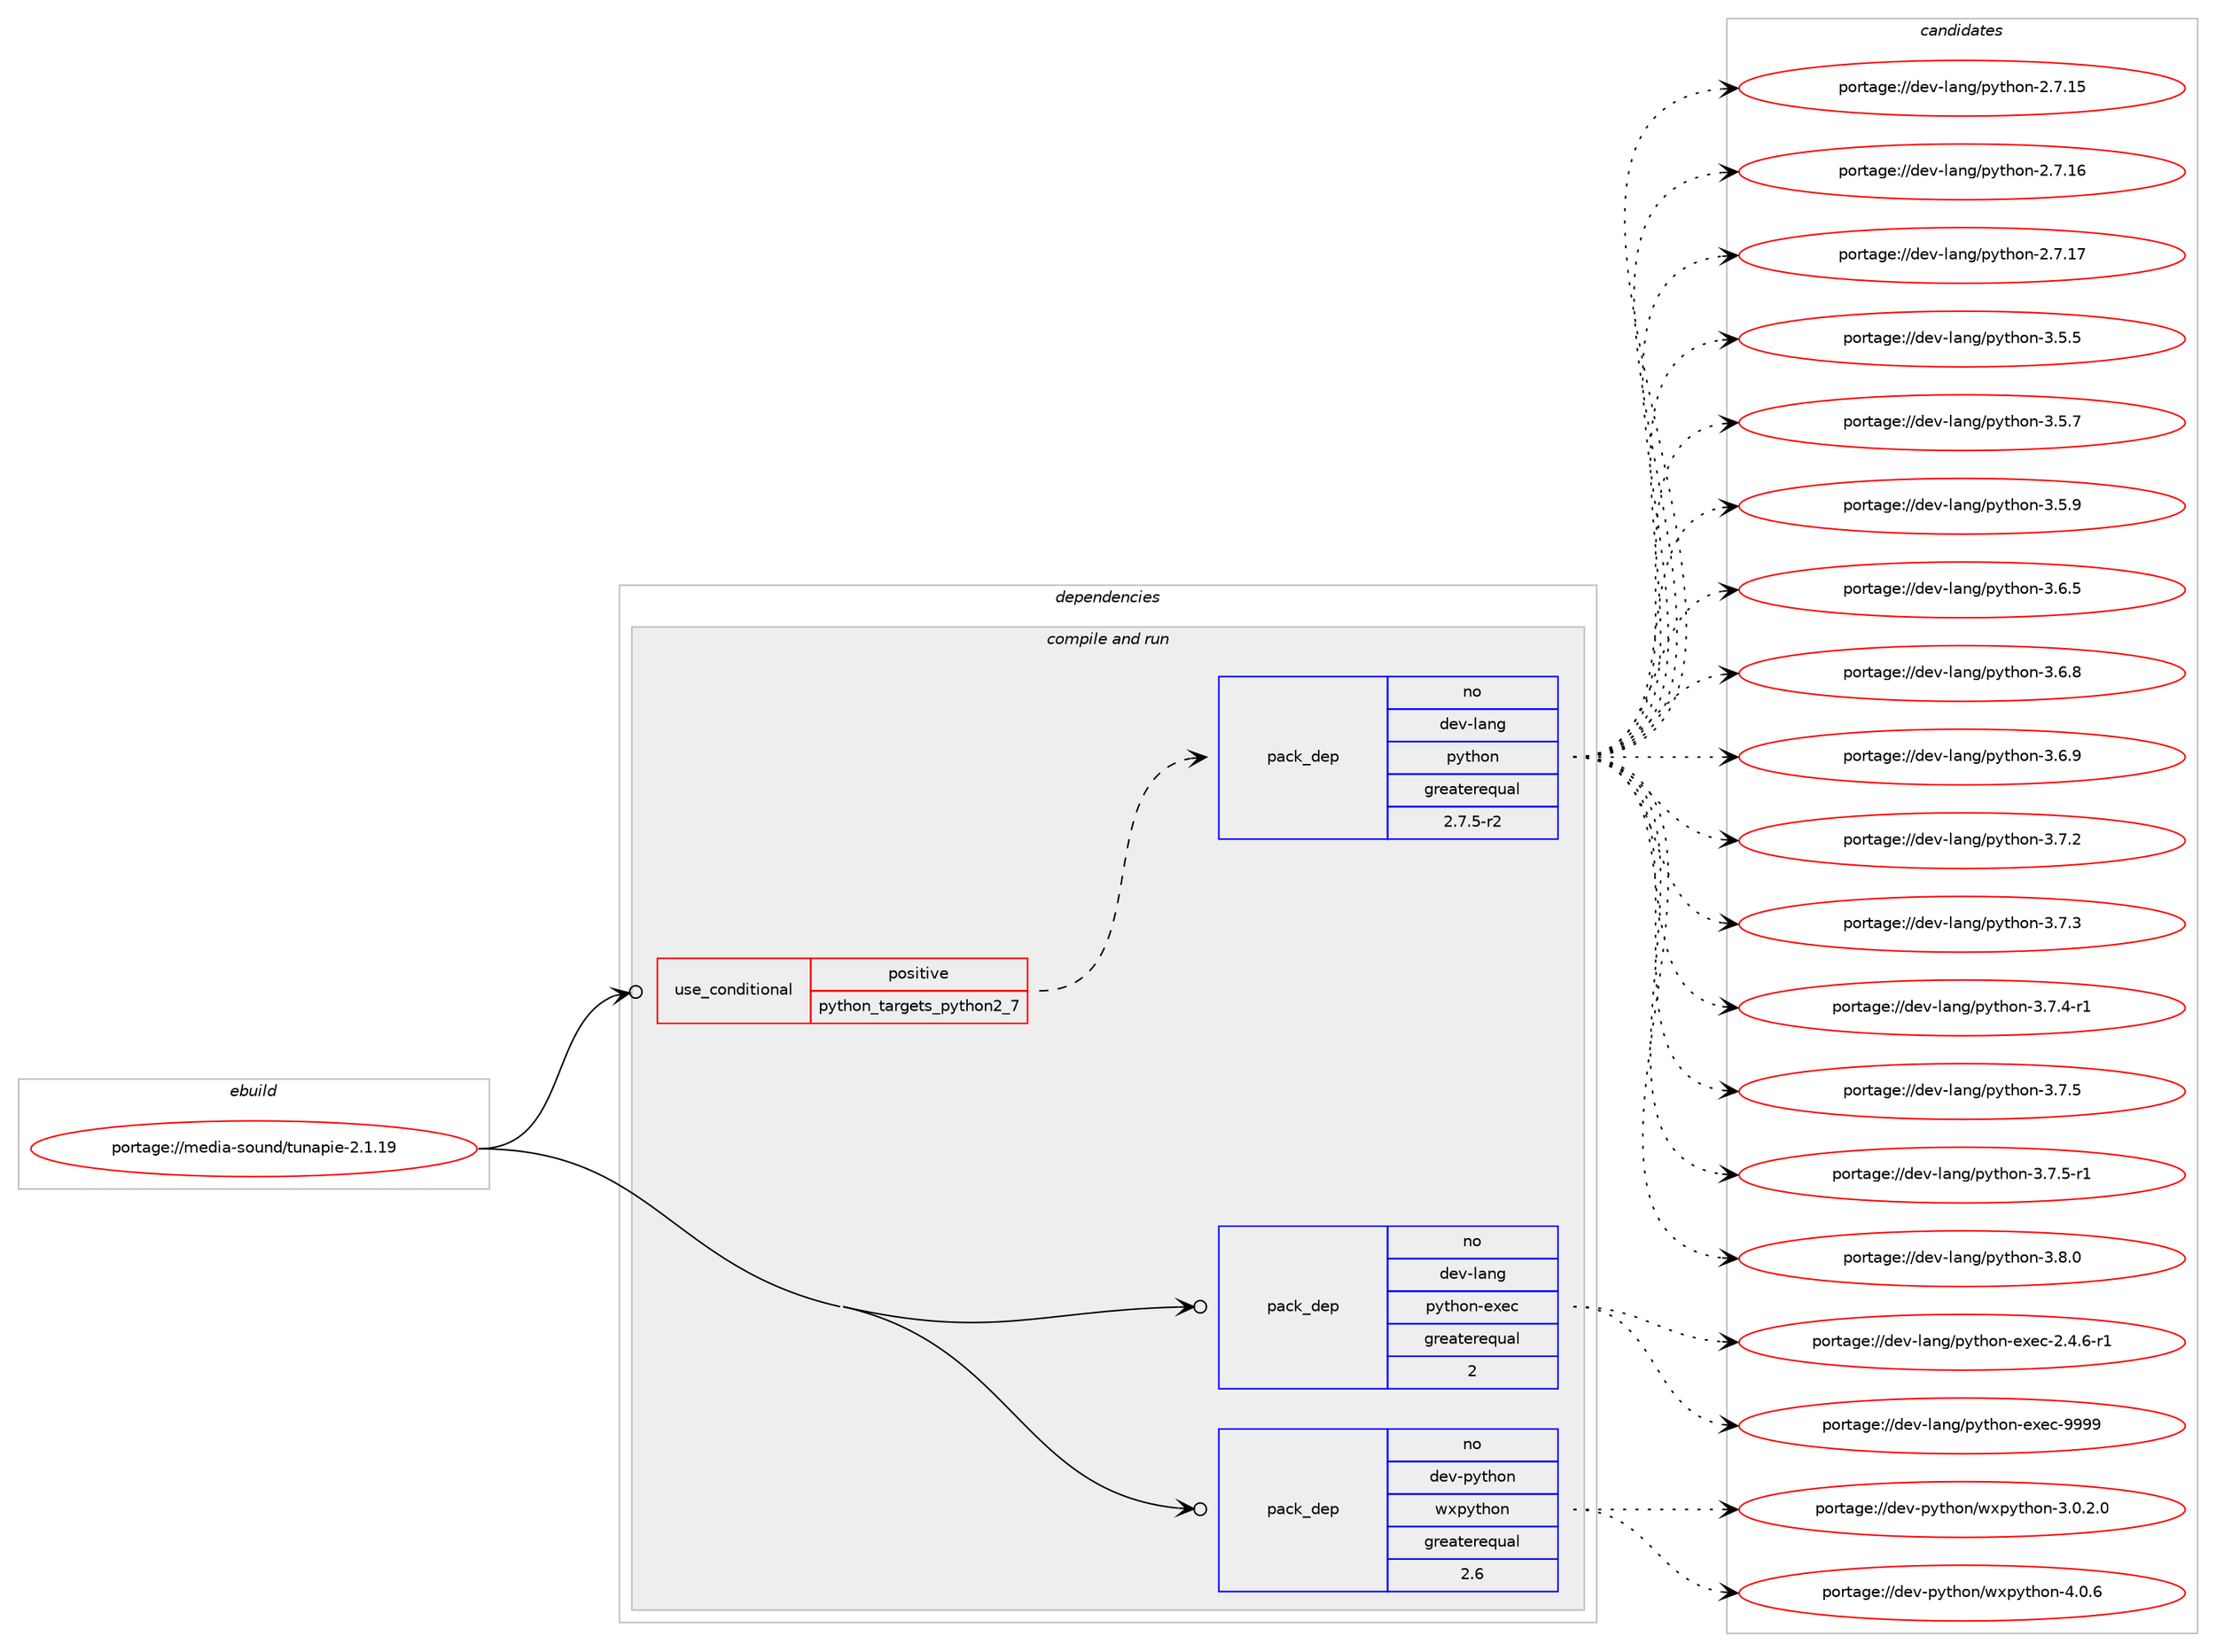 digraph prolog {

# *************
# Graph options
# *************

newrank=true;
concentrate=true;
compound=true;
graph [rankdir=LR,fontname=Helvetica,fontsize=10,ranksep=1.5];#, ranksep=2.5, nodesep=0.2];
edge  [arrowhead=vee];
node  [fontname=Helvetica,fontsize=10];

# **********
# The ebuild
# **********

subgraph cluster_leftcol {
color=gray;
rank=same;
label=<<i>ebuild</i>>;
id [label="portage://media-sound/tunapie-2.1.19", color=red, width=4, href="../media-sound/tunapie-2.1.19.svg"];
}

# ****************
# The dependencies
# ****************

subgraph cluster_midcol {
color=gray;
label=<<i>dependencies</i>>;
subgraph cluster_compile {
fillcolor="#eeeeee";
style=filled;
label=<<i>compile</i>>;
}
subgraph cluster_compileandrun {
fillcolor="#eeeeee";
style=filled;
label=<<i>compile and run</i>>;
subgraph cond83710 {
dependency337018 [label=<<TABLE BORDER="0" CELLBORDER="1" CELLSPACING="0" CELLPADDING="4"><TR><TD ROWSPAN="3" CELLPADDING="10">use_conditional</TD></TR><TR><TD>positive</TD></TR><TR><TD>python_targets_python2_7</TD></TR></TABLE>>, shape=none, color=red];
subgraph pack247769 {
dependency337019 [label=<<TABLE BORDER="0" CELLBORDER="1" CELLSPACING="0" CELLPADDING="4" WIDTH="220"><TR><TD ROWSPAN="6" CELLPADDING="30">pack_dep</TD></TR><TR><TD WIDTH="110">no</TD></TR><TR><TD>dev-lang</TD></TR><TR><TD>python</TD></TR><TR><TD>greaterequal</TD></TR><TR><TD>2.7.5-r2</TD></TR></TABLE>>, shape=none, color=blue];
}
dependency337018:e -> dependency337019:w [weight=20,style="dashed",arrowhead="vee"];
}
id:e -> dependency337018:w [weight=20,style="solid",arrowhead="odotvee"];
subgraph pack247770 {
dependency337020 [label=<<TABLE BORDER="0" CELLBORDER="1" CELLSPACING="0" CELLPADDING="4" WIDTH="220"><TR><TD ROWSPAN="6" CELLPADDING="30">pack_dep</TD></TR><TR><TD WIDTH="110">no</TD></TR><TR><TD>dev-lang</TD></TR><TR><TD>python-exec</TD></TR><TR><TD>greaterequal</TD></TR><TR><TD>2</TD></TR></TABLE>>, shape=none, color=blue];
}
id:e -> dependency337020:w [weight=20,style="solid",arrowhead="odotvee"];
subgraph pack247771 {
dependency337021 [label=<<TABLE BORDER="0" CELLBORDER="1" CELLSPACING="0" CELLPADDING="4" WIDTH="220"><TR><TD ROWSPAN="6" CELLPADDING="30">pack_dep</TD></TR><TR><TD WIDTH="110">no</TD></TR><TR><TD>dev-python</TD></TR><TR><TD>wxpython</TD></TR><TR><TD>greaterequal</TD></TR><TR><TD>2.6</TD></TR></TABLE>>, shape=none, color=blue];
}
id:e -> dependency337021:w [weight=20,style="solid",arrowhead="odotvee"];
}
subgraph cluster_run {
fillcolor="#eeeeee";
style=filled;
label=<<i>run</i>>;
}
}

# **************
# The candidates
# **************

subgraph cluster_choices {
rank=same;
color=gray;
label=<<i>candidates</i>>;

subgraph choice247769 {
color=black;
nodesep=1;
choiceportage10010111845108971101034711212111610411111045504655464953 [label="portage://dev-lang/python-2.7.15", color=red, width=4,href="../dev-lang/python-2.7.15.svg"];
choiceportage10010111845108971101034711212111610411111045504655464954 [label="portage://dev-lang/python-2.7.16", color=red, width=4,href="../dev-lang/python-2.7.16.svg"];
choiceportage10010111845108971101034711212111610411111045504655464955 [label="portage://dev-lang/python-2.7.17", color=red, width=4,href="../dev-lang/python-2.7.17.svg"];
choiceportage100101118451089711010347112121116104111110455146534653 [label="portage://dev-lang/python-3.5.5", color=red, width=4,href="../dev-lang/python-3.5.5.svg"];
choiceportage100101118451089711010347112121116104111110455146534655 [label="portage://dev-lang/python-3.5.7", color=red, width=4,href="../dev-lang/python-3.5.7.svg"];
choiceportage100101118451089711010347112121116104111110455146534657 [label="portage://dev-lang/python-3.5.9", color=red, width=4,href="../dev-lang/python-3.5.9.svg"];
choiceportage100101118451089711010347112121116104111110455146544653 [label="portage://dev-lang/python-3.6.5", color=red, width=4,href="../dev-lang/python-3.6.5.svg"];
choiceportage100101118451089711010347112121116104111110455146544656 [label="portage://dev-lang/python-3.6.8", color=red, width=4,href="../dev-lang/python-3.6.8.svg"];
choiceportage100101118451089711010347112121116104111110455146544657 [label="portage://dev-lang/python-3.6.9", color=red, width=4,href="../dev-lang/python-3.6.9.svg"];
choiceportage100101118451089711010347112121116104111110455146554650 [label="portage://dev-lang/python-3.7.2", color=red, width=4,href="../dev-lang/python-3.7.2.svg"];
choiceportage100101118451089711010347112121116104111110455146554651 [label="portage://dev-lang/python-3.7.3", color=red, width=4,href="../dev-lang/python-3.7.3.svg"];
choiceportage1001011184510897110103471121211161041111104551465546524511449 [label="portage://dev-lang/python-3.7.4-r1", color=red, width=4,href="../dev-lang/python-3.7.4-r1.svg"];
choiceportage100101118451089711010347112121116104111110455146554653 [label="portage://dev-lang/python-3.7.5", color=red, width=4,href="../dev-lang/python-3.7.5.svg"];
choiceportage1001011184510897110103471121211161041111104551465546534511449 [label="portage://dev-lang/python-3.7.5-r1", color=red, width=4,href="../dev-lang/python-3.7.5-r1.svg"];
choiceportage100101118451089711010347112121116104111110455146564648 [label="portage://dev-lang/python-3.8.0", color=red, width=4,href="../dev-lang/python-3.8.0.svg"];
dependency337019:e -> choiceportage10010111845108971101034711212111610411111045504655464953:w [style=dotted,weight="100"];
dependency337019:e -> choiceportage10010111845108971101034711212111610411111045504655464954:w [style=dotted,weight="100"];
dependency337019:e -> choiceportage10010111845108971101034711212111610411111045504655464955:w [style=dotted,weight="100"];
dependency337019:e -> choiceportage100101118451089711010347112121116104111110455146534653:w [style=dotted,weight="100"];
dependency337019:e -> choiceportage100101118451089711010347112121116104111110455146534655:w [style=dotted,weight="100"];
dependency337019:e -> choiceportage100101118451089711010347112121116104111110455146534657:w [style=dotted,weight="100"];
dependency337019:e -> choiceportage100101118451089711010347112121116104111110455146544653:w [style=dotted,weight="100"];
dependency337019:e -> choiceportage100101118451089711010347112121116104111110455146544656:w [style=dotted,weight="100"];
dependency337019:e -> choiceportage100101118451089711010347112121116104111110455146544657:w [style=dotted,weight="100"];
dependency337019:e -> choiceportage100101118451089711010347112121116104111110455146554650:w [style=dotted,weight="100"];
dependency337019:e -> choiceportage100101118451089711010347112121116104111110455146554651:w [style=dotted,weight="100"];
dependency337019:e -> choiceportage1001011184510897110103471121211161041111104551465546524511449:w [style=dotted,weight="100"];
dependency337019:e -> choiceportage100101118451089711010347112121116104111110455146554653:w [style=dotted,weight="100"];
dependency337019:e -> choiceportage1001011184510897110103471121211161041111104551465546534511449:w [style=dotted,weight="100"];
dependency337019:e -> choiceportage100101118451089711010347112121116104111110455146564648:w [style=dotted,weight="100"];
}
subgraph choice247770 {
color=black;
nodesep=1;
choiceportage10010111845108971101034711212111610411111045101120101994550465246544511449 [label="portage://dev-lang/python-exec-2.4.6-r1", color=red, width=4,href="../dev-lang/python-exec-2.4.6-r1.svg"];
choiceportage10010111845108971101034711212111610411111045101120101994557575757 [label="portage://dev-lang/python-exec-9999", color=red, width=4,href="../dev-lang/python-exec-9999.svg"];
dependency337020:e -> choiceportage10010111845108971101034711212111610411111045101120101994550465246544511449:w [style=dotted,weight="100"];
dependency337020:e -> choiceportage10010111845108971101034711212111610411111045101120101994557575757:w [style=dotted,weight="100"];
}
subgraph choice247771 {
color=black;
nodesep=1;
choiceportage10010111845112121116104111110471191201121211161041111104551464846504648 [label="portage://dev-python/wxpython-3.0.2.0", color=red, width=4,href="../dev-python/wxpython-3.0.2.0.svg"];
choiceportage1001011184511212111610411111047119120112121116104111110455246484654 [label="portage://dev-python/wxpython-4.0.6", color=red, width=4,href="../dev-python/wxpython-4.0.6.svg"];
dependency337021:e -> choiceportage10010111845112121116104111110471191201121211161041111104551464846504648:w [style=dotted,weight="100"];
dependency337021:e -> choiceportage1001011184511212111610411111047119120112121116104111110455246484654:w [style=dotted,weight="100"];
}
}

}
